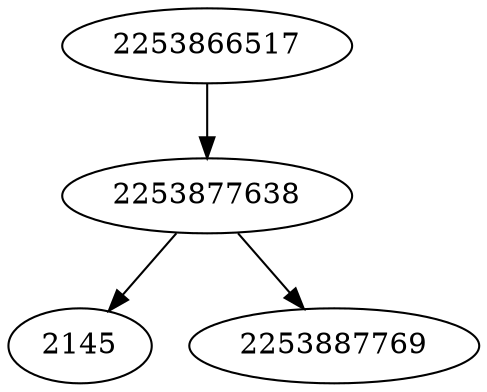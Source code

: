 strict digraph  {
2145;
2253877638;
2253866517;
2253887769;
2253877638 -> 2145;
2253877638 -> 2253887769;
2253866517 -> 2253877638;
}
